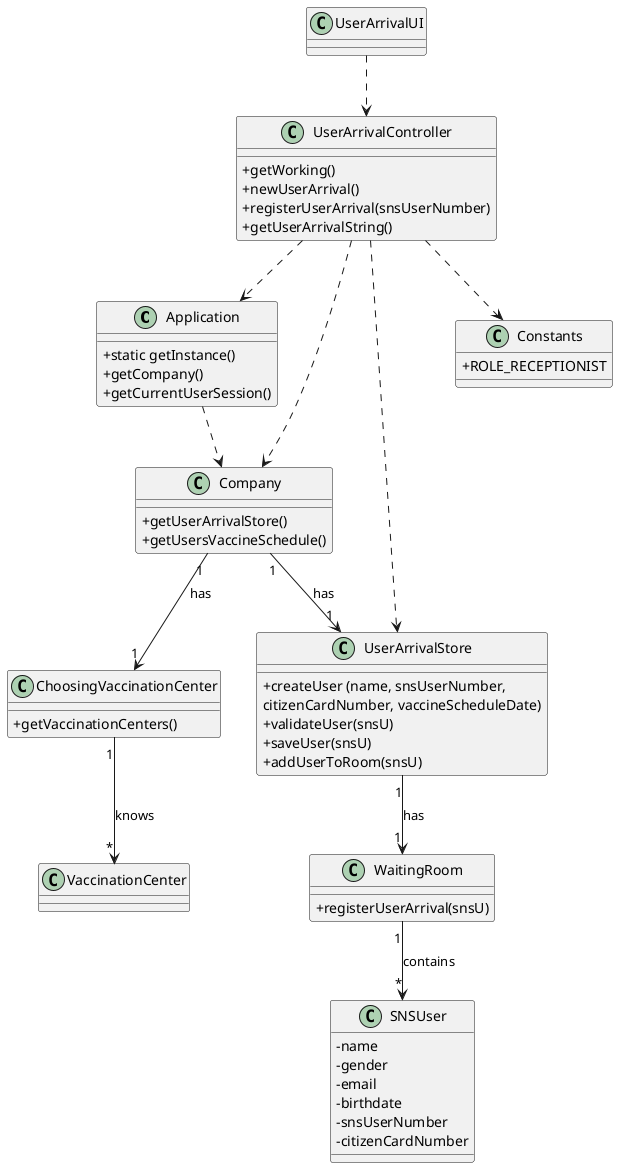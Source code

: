 @startuml
skinparam classAttributeIconSize 0

class Application {
  +static getInstance()
  +getCompany()
  +getCurrentUserSession()

}

class UserArrivalStore {
+createUser (name, snsUserNumber, \ncitizenCardNumber, vaccineScheduleDate)
+validateUser(snsU)
+saveUser(snsU)
+addUserToRoom(snsU)
}


class Company {
+getUserArrivalStore()
+getUsersVaccineSchedule()

}

class SNSUser{
-name
-gender
-email
-birthdate
-snsUserNumber
-citizenCardNumber
}

class WaitingRoom{
+registerUserArrival(snsU)
}


class Constants{
+ROLE_RECEPTIONIST
}

class ChoosingVaccinationCenter{
+getVaccinationCenters()
}



class UserArrivalController {
+getWorking()
+newUserArrival()
+registerUserArrival(snsUserNumber)
+getUserArrivalString()

}

class UserArrivalUI {

}


UserArrivalUI ..> UserArrivalController
UserArrivalController ..> Company
UserArrivalController ..> Constants
UserArrivalStore "1"-->"1" WaitingRoom:has
WaitingRoom "1"-->"*" SNSUser: contains
UserArrivalController ..> Application
Application ..> Company
Company "1"-->"1" ChoosingVaccinationCenter: has
ChoosingVaccinationCenter "1"-->"*"VaccinationCenter :knows
UserArrivalController ..> UserArrivalStore
Company "1" --> "1" UserArrivalStore : has




@enduml